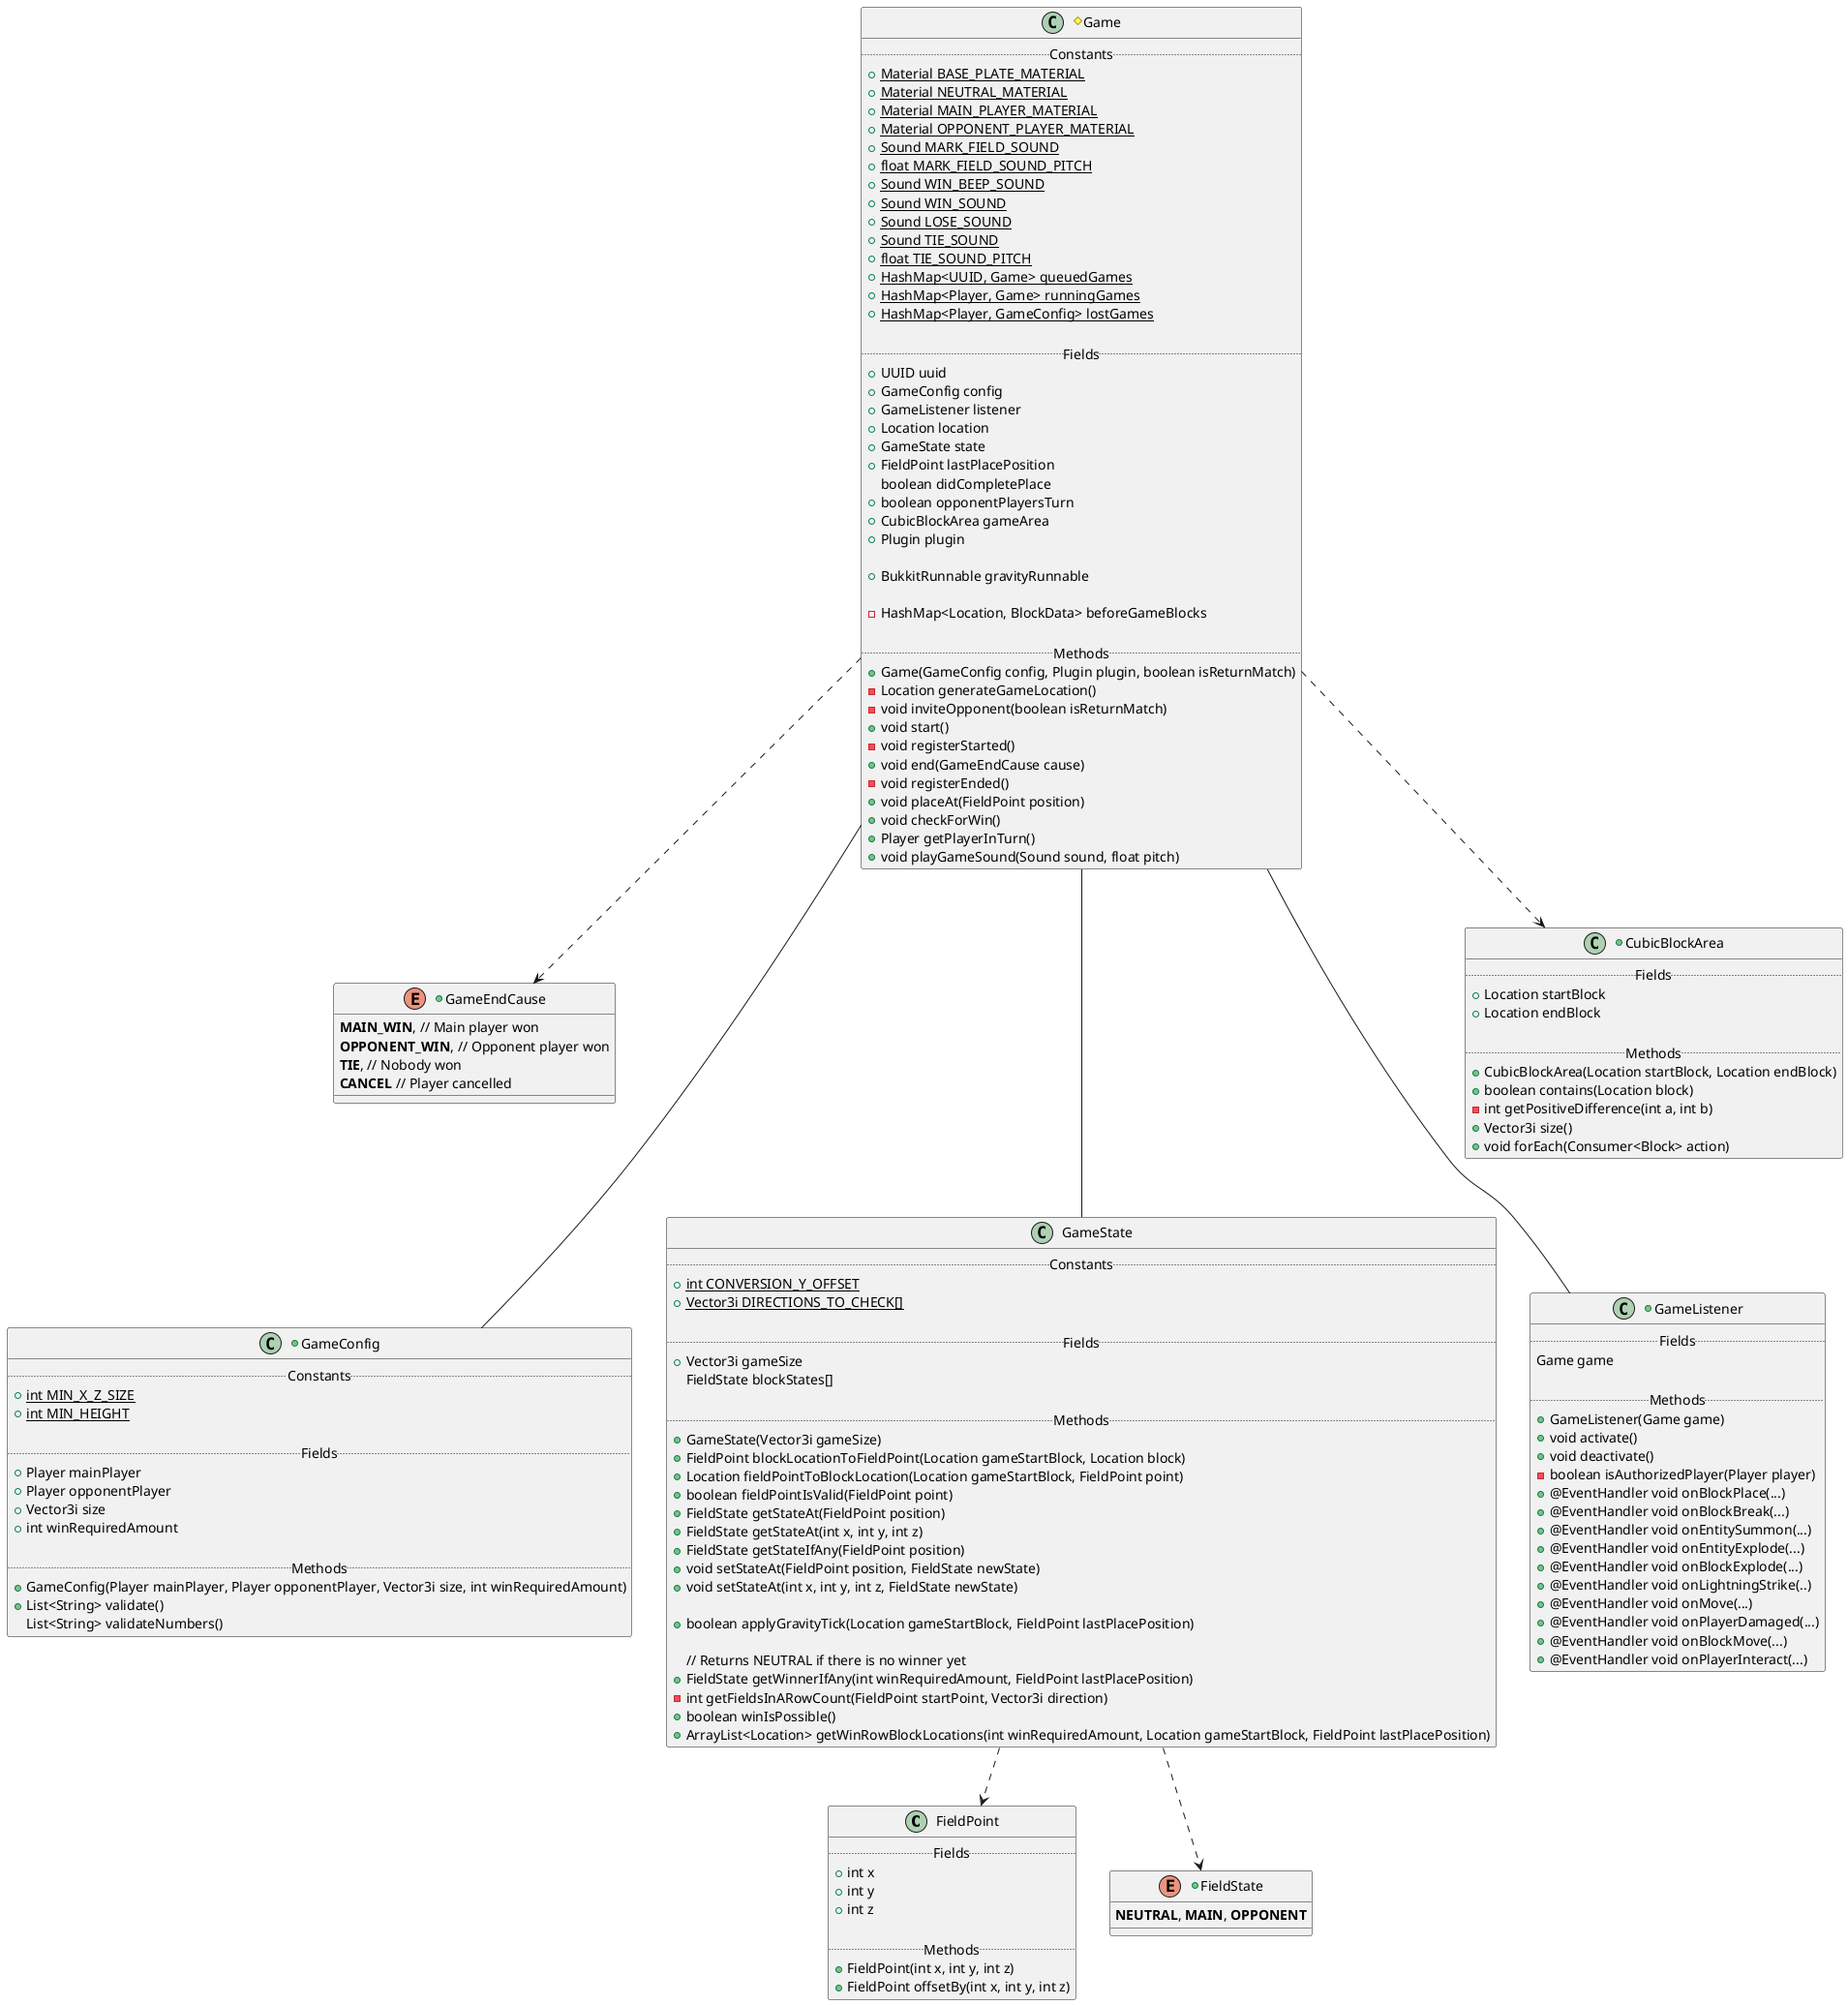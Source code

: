 @startuml

class FieldPoint {
    .. Fields..
    +int x
    +int y
    +int z
    
    .. Methods ..
    +FieldPoint(int x, int y, int z)
    +FieldPoint offsetBy(int x, int y, int z)
}

+enum GameEndCause {
    <b>MAIN_WIN</b>, // Main player won
    <b>OPPONENT_WIN</b>, // Opponent player won
    <b>TIE</b>, // Nobody won
    <b>CANCEL</b> // Player cancelled
}

#class Game {
    .. Constants ..
    +{static}Material BASE_PLATE_MATERIAL
    +{static}Material NEUTRAL_MATERIAL
    +{static}Material MAIN_PLAYER_MATERIAL
    +{static}Material OPPONENT_PLAYER_MATERIAL
    +{static}Sound MARK_FIELD_SOUND
    +{static}float MARK_FIELD_SOUND_PITCH
    +{static}Sound WIN_BEEP_SOUND
    +{static}Sound WIN_SOUND
    +{static}Sound LOSE_SOUND
    +{static}Sound TIE_SOUND
    +{static}float TIE_SOUND_PITCH
    +{static}HashMap<UUID, Game> queuedGames
    +{static}HashMap<Player, Game> runningGames
    +{static}HashMap<Player, GameConfig> lostGames
    
    .. Fields ..
    +UUID uuid
	+GameConfig config
    +GameListener listener
    +Location location /' Start block location; stores world '/
    +GameState state /' Stores the marked fields in a separate positioning system '/
    +FieldPoint lastPlacePosition
    boolean didCompletePlace
    +boolean opponentPlayersTurn /' Whose turn it is! '/
    +CubicBlockArea gameArea /' Set in contructor '/
    +Plugin plugin /' Used for listener and for placing blocks '/
    
    +BukkitRunnable gravityRunnable
    
    -HashMap<Location, BlockData> beforeGameBlocks
    
    .. Methods ..
    +Game(GameConfig config, Plugin plugin, boolean isReturnMatch)
    -Location generateGameLocation() /' Based on the main player's facing '/
    -void inviteOpponent(boolean isReturnMatch) /' Calls start() when accepted '/
    +void start() /' Starts the game and places the blocks; activates the listener '/
    -void registerStarted() /' Configures the static HashMaps! '/
    +void end(GameEndCause cause) /' Ends the game and removes the blocks; deactivates the listener '/
    -void registerEnded() /' Configured the static HashMaps! '/
    +void placeAt(FieldPoint position) /' Called when the current player marks a field; checks for win and changes the turn '/
    +void checkForWin() /' Called when falling is done '/
    +Player getPlayerInTurn()
    +void playGameSound(Sound sound, float pitch) /' Plays a sound to both config players! '/
}


+class GameConfig {
    .. Constants ..
    +{static}int MIN_X_Z_SIZE
    +{static}int MIN_HEIGHT
    
    .. Fields ..
    +Player mainPlayer
    +Player opponentPlayer
    +Vector3i size
    +int winRequiredAmount
    
    .. Methods ..
    +GameConfig(Player mainPlayer, Player opponentPlayer, Vector3i size, int winRequiredAmount)
    +List<String> validate() /' Returns a list of errors in the config! Empty means OK '/
    List<String> validateNumbers() /' sub-part of validate() '/
}


+enum FieldState {
    <b>NEUTRAL</b>, <b>MAIN</b>, <b>OPPONENT</b>
}

class GameState {
    .. Constants ..
    +{static}int CONVERSION_Y_OFFSET
    +{static}Vector3i DIRECTIONS_TO_CHECK[]
    
    .. Fields ..
    +Vector3i gameSize
    FieldState blockStates[]
    
    .. Methods ..
    +GameState(Vector3i gameSize) /' Sizes the array and fills it with FieldState.NEUTRAL '/
    +FieldPoint blockLocationToFieldPoint(Location gameStartBlock, Location block) /' /!\ CHECK FOR WORLD '/
    +Location fieldPointToBlockLocation(Location gameStartBlock, FieldPoint point) /' /!\ SET WORLD '/
    +boolean fieldPointIsValid(FieldPoint point) /' Returns true if the given FieldPoint is contained in this game (regarding the size!) '/
    +FieldState getStateAt(FieldPoint position)
    +FieldState getStateAt(int x, int y, int z)
    +FieldState getStateIfAny(FieldPoint position) /' NEUTRAL on exception '/
    +void setStateAt(FieldPoint position, FieldState newState)
    +void setStateAt(int x, int y, int z, FieldState newState)
    
    +boolean applyGravityTick(Location gameStartBlock, FieldPoint lastPlacePosition) /' Makes all blocks in air fall by one '/
    
    // Returns NEUTRAL if there is no winner yet
    +FieldState getWinnerIfAny(int winRequiredAmount, FieldPoint lastPlacePosition) /' Returns NEUTRAL for no winner yet '/
    -int getFieldsInARowCount(FieldPoint startPoint, Vector3i direction) /' Counts how many fields, starting from *startPoint* and going into *direction*, have the same state. Immediate return if the state at *startPoint* == *FieldState.NEUTRAL* '/
    +boolean winIsPossible() /' Whether (false) or not (true) to cancel the game '/
    +ArrayList<Location> getWinRowBlockLocations(int winRequiredAmount, Location gameStartBlock, FieldPoint lastPlacePosition) /' Returns the Locations of the Blocks used to win the game '/
}

+class GameListener {
    .. Fields ..
    Game game
    
    .. Methods ..
    +GameListener(Game game)
    +void activate()
    +void deactivate()
    -boolean isAuthorizedPlayer(Player player)
    +@EventHandler void onBlockPlace(...) /' BlockPlaceEvent '/
    +@EventHandler void onBlockBreak(...) /' BlockBreakEvent '/
    +@EventHandler void onEntitySummon(...) /' EntitySpawnEvent '/
    +@EventHandler void onEntityExplode(...) /' EntityExplodeEvent '/
    +@EventHandler void onBlockExplode(...) /' BlockExplodeEvent '/
    +@EventHandler void onLightningStrike(..) /' LightningStrikeEvent '/
    +@EventHandler void onMove(...) /' PlayerMoveEvent '/
    +@EventHandler void onPlayerDamaged(...) /' EntityDamageByEntityEvent '/
    +@EventHandler void onBlockMove(...) /' BlockFromToEvent '/
    +@EventHandler void onPlayerInteract(...) /' PlayerInteractEvent '/
}


+class CubicBlockArea {
    .. Fields ..
    +Location startBlock
    +Location endBlock

    .. Methods ..
    +CubicBlockArea(Location startBlock, Location endBlock)
    +boolean contains(Location block)
    -int getPositiveDifference(int a, int b)
    +Vector3i size()
    +void forEach(Consumer<Block> action) /' Executes *action* for every block in the area!! '/
}

Game --- GameConfig
Game --- GameListener
Game ..> CubicBlockArea
Game ..> GameEndCause

GameState ..> FieldPoint
GameState ..> FieldState
Game --- GameState

@enduml
